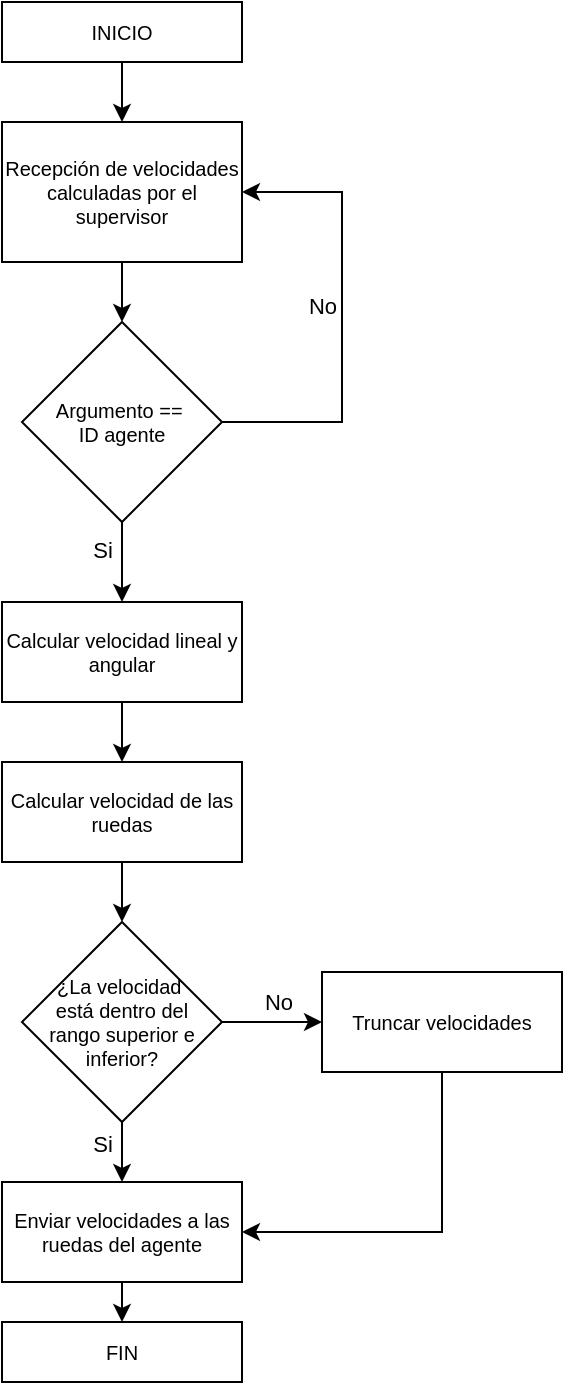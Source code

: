 <mxfile version="24.7.14">
  <diagram name="Página-1" id="Niypi8H3w26r-LajFlWQ">
    <mxGraphModel dx="819" dy="422" grid="1" gridSize="10" guides="1" tooltips="1" connect="1" arrows="1" fold="1" page="1" pageScale="1" pageWidth="827" pageHeight="1169" math="0" shadow="0">
      <root>
        <mxCell id="0" />
        <mxCell id="1" parent="0" />
        <mxCell id="uO_4DPwW7-oUKfp0ueYz-16" style="edgeStyle=orthogonalEdgeStyle;rounded=0;orthogonalLoop=1;jettySize=auto;html=1;exitX=0.5;exitY=1;exitDx=0;exitDy=0;entryX=0.5;entryY=0;entryDx=0;entryDy=0;" parent="1" source="uO_4DPwW7-oUKfp0ueYz-2" target="uO_4DPwW7-oUKfp0ueYz-4" edge="1">
          <mxGeometry relative="1" as="geometry" />
        </mxCell>
        <mxCell id="uO_4DPwW7-oUKfp0ueYz-2" value="INICIO" style="rounded=0;whiteSpace=wrap;html=1;fontSize=10;" parent="1" vertex="1">
          <mxGeometry x="340" y="70" width="120" height="30" as="geometry" />
        </mxCell>
        <mxCell id="uO_4DPwW7-oUKfp0ueYz-14" style="edgeStyle=orthogonalEdgeStyle;rounded=0;orthogonalLoop=1;jettySize=auto;html=1;exitX=0.5;exitY=1;exitDx=0;exitDy=0;entryX=0.5;entryY=0;entryDx=0;entryDy=0;" parent="1" source="uO_4DPwW7-oUKfp0ueYz-3" target="uO_4DPwW7-oUKfp0ueYz-5" edge="1">
          <mxGeometry relative="1" as="geometry" />
        </mxCell>
        <mxCell id="uO_4DPwW7-oUKfp0ueYz-19" value="Si" style="edgeLabel;html=1;align=center;verticalAlign=middle;resizable=0;points=[];" parent="uO_4DPwW7-oUKfp0ueYz-14" vertex="1" connectable="0">
          <mxGeometry x="-0.314" y="-1" relative="1" as="geometry">
            <mxPoint x="-9" as="offset" />
          </mxGeometry>
        </mxCell>
        <mxCell id="uO_4DPwW7-oUKfp0ueYz-17" style="edgeStyle=orthogonalEdgeStyle;rounded=0;orthogonalLoop=1;jettySize=auto;html=1;entryX=1;entryY=0.5;entryDx=0;entryDy=0;" parent="1" source="uO_4DPwW7-oUKfp0ueYz-3" target="uO_4DPwW7-oUKfp0ueYz-4" edge="1">
          <mxGeometry relative="1" as="geometry">
            <Array as="points">
              <mxPoint x="510" y="280" />
              <mxPoint x="510" y="165" />
            </Array>
          </mxGeometry>
        </mxCell>
        <mxCell id="uO_4DPwW7-oUKfp0ueYz-18" value="No" style="edgeLabel;html=1;align=center;verticalAlign=middle;resizable=0;points=[];" parent="uO_4DPwW7-oUKfp0ueYz-17" vertex="1" connectable="0">
          <mxGeometry x="0.049" y="3" relative="1" as="geometry">
            <mxPoint x="-7" as="offset" />
          </mxGeometry>
        </mxCell>
        <mxCell id="uO_4DPwW7-oUKfp0ueYz-3" value="Argumento ==&amp;nbsp;&lt;div style=&quot;font-size: 10px;&quot;&gt;ID agente&lt;/div&gt;" style="rhombus;whiteSpace=wrap;html=1;fontSize=10;" parent="1" vertex="1">
          <mxGeometry x="350" y="230" width="100" height="100" as="geometry" />
        </mxCell>
        <mxCell id="uO_4DPwW7-oUKfp0ueYz-15" style="edgeStyle=orthogonalEdgeStyle;rounded=0;orthogonalLoop=1;jettySize=auto;html=1;exitX=0.5;exitY=1;exitDx=0;exitDy=0;entryX=0.5;entryY=0;entryDx=0;entryDy=0;" parent="1" source="uO_4DPwW7-oUKfp0ueYz-4" target="uO_4DPwW7-oUKfp0ueYz-3" edge="1">
          <mxGeometry relative="1" as="geometry" />
        </mxCell>
        <mxCell id="uO_4DPwW7-oUKfp0ueYz-4" value="Recepción de velocidades calculadas por el supervisor" style="rounded=0;whiteSpace=wrap;html=1;fontSize=10;" parent="1" vertex="1">
          <mxGeometry x="340" y="130" width="120" height="70" as="geometry" />
        </mxCell>
        <mxCell id="uO_4DPwW7-oUKfp0ueYz-13" style="edgeStyle=orthogonalEdgeStyle;rounded=0;orthogonalLoop=1;jettySize=auto;html=1;exitX=0.5;exitY=1;exitDx=0;exitDy=0;entryX=0.5;entryY=0;entryDx=0;entryDy=0;" parent="1" source="uO_4DPwW7-oUKfp0ueYz-5" target="uO_4DPwW7-oUKfp0ueYz-6" edge="1">
          <mxGeometry relative="1" as="geometry" />
        </mxCell>
        <mxCell id="uO_4DPwW7-oUKfp0ueYz-5" value="Calcular velocidad lineal y angular" style="rounded=0;whiteSpace=wrap;html=1;fontSize=10;" parent="1" vertex="1">
          <mxGeometry x="340" y="370" width="120" height="50" as="geometry" />
        </mxCell>
        <mxCell id="uO_4DPwW7-oUKfp0ueYz-12" style="edgeStyle=orthogonalEdgeStyle;rounded=0;orthogonalLoop=1;jettySize=auto;html=1;exitX=0.5;exitY=1;exitDx=0;exitDy=0;entryX=0.5;entryY=0;entryDx=0;entryDy=0;" parent="1" source="uO_4DPwW7-oUKfp0ueYz-6" target="uO_4DPwW7-oUKfp0ueYz-8" edge="1">
          <mxGeometry relative="1" as="geometry" />
        </mxCell>
        <mxCell id="uO_4DPwW7-oUKfp0ueYz-6" value="Calcular velocidad de las ruedas" style="rounded=0;whiteSpace=wrap;html=1;fontSize=10;" parent="1" vertex="1">
          <mxGeometry x="340" y="450" width="120" height="50" as="geometry" />
        </mxCell>
        <mxCell id="CnqzNMY4VW-4nm08jtYf-1" style="edgeStyle=orthogonalEdgeStyle;rounded=0;orthogonalLoop=1;jettySize=auto;html=1;exitX=0.5;exitY=1;exitDx=0;exitDy=0;entryX=0.5;entryY=0;entryDx=0;entryDy=0;" edge="1" parent="1" source="uO_4DPwW7-oUKfp0ueYz-7" target="uO_4DPwW7-oUKfp0ueYz-23">
          <mxGeometry relative="1" as="geometry" />
        </mxCell>
        <mxCell id="uO_4DPwW7-oUKfp0ueYz-7" value="Enviar velocidades a las ruedas del agente" style="rounded=0;whiteSpace=wrap;html=1;fontSize=10;" parent="1" vertex="1">
          <mxGeometry x="340" y="660" width="120" height="50" as="geometry" />
        </mxCell>
        <mxCell id="uO_4DPwW7-oUKfp0ueYz-10" style="edgeStyle=orthogonalEdgeStyle;rounded=0;orthogonalLoop=1;jettySize=auto;html=1;exitX=0.5;exitY=1;exitDx=0;exitDy=0;entryX=0.5;entryY=0;entryDx=0;entryDy=0;" parent="1" source="uO_4DPwW7-oUKfp0ueYz-8" target="uO_4DPwW7-oUKfp0ueYz-7" edge="1">
          <mxGeometry relative="1" as="geometry" />
        </mxCell>
        <mxCell id="uO_4DPwW7-oUKfp0ueYz-20" value="Si" style="edgeLabel;html=1;align=center;verticalAlign=middle;resizable=0;points=[];" parent="uO_4DPwW7-oUKfp0ueYz-10" vertex="1" connectable="0">
          <mxGeometry x="-0.314" y="2" relative="1" as="geometry">
            <mxPoint x="-12" as="offset" />
          </mxGeometry>
        </mxCell>
        <mxCell id="uO_4DPwW7-oUKfp0ueYz-11" style="edgeStyle=orthogonalEdgeStyle;rounded=0;orthogonalLoop=1;jettySize=auto;html=1;exitX=1;exitY=0.5;exitDx=0;exitDy=0;" parent="1" source="uO_4DPwW7-oUKfp0ueYz-8" target="uO_4DPwW7-oUKfp0ueYz-9" edge="1">
          <mxGeometry relative="1" as="geometry" />
        </mxCell>
        <mxCell id="uO_4DPwW7-oUKfp0ueYz-21" value="No" style="edgeLabel;html=1;align=center;verticalAlign=middle;resizable=0;points=[];" parent="uO_4DPwW7-oUKfp0ueYz-11" vertex="1" connectable="0">
          <mxGeometry x="0.126" y="-1" relative="1" as="geometry">
            <mxPoint y="-11" as="offset" />
          </mxGeometry>
        </mxCell>
        <mxCell id="uO_4DPwW7-oUKfp0ueYz-8" value="¿La velocidad&amp;nbsp;&lt;div&gt;está dentro del rango superior e inferior?&lt;/div&gt;" style="rhombus;fontSize=10;horizontal=1;align=center;labelBackgroundColor=none;labelBorderColor=none;textShadow=0;whiteSpace=wrap;html=1;spacingTop=0;spacing=4;" parent="1" vertex="1">
          <mxGeometry x="350" y="530" width="100" height="100" as="geometry" />
        </mxCell>
        <mxCell id="uO_4DPwW7-oUKfp0ueYz-22" style="edgeStyle=orthogonalEdgeStyle;rounded=0;orthogonalLoop=1;jettySize=auto;html=1;entryX=1;entryY=0.5;entryDx=0;entryDy=0;" parent="1" source="uO_4DPwW7-oUKfp0ueYz-9" target="uO_4DPwW7-oUKfp0ueYz-7" edge="1">
          <mxGeometry relative="1" as="geometry">
            <Array as="points">
              <mxPoint x="560" y="685" />
            </Array>
          </mxGeometry>
        </mxCell>
        <mxCell id="uO_4DPwW7-oUKfp0ueYz-9" value="Truncar velocidades" style="rounded=0;whiteSpace=wrap;html=1;fontSize=10;" parent="1" vertex="1">
          <mxGeometry x="500" y="555" width="120" height="50" as="geometry" />
        </mxCell>
        <mxCell id="uO_4DPwW7-oUKfp0ueYz-23" value="FIN" style="rounded=0;whiteSpace=wrap;html=1;fontSize=10;" parent="1" vertex="1">
          <mxGeometry x="340" y="730" width="120" height="30" as="geometry" />
        </mxCell>
      </root>
    </mxGraphModel>
  </diagram>
</mxfile>
